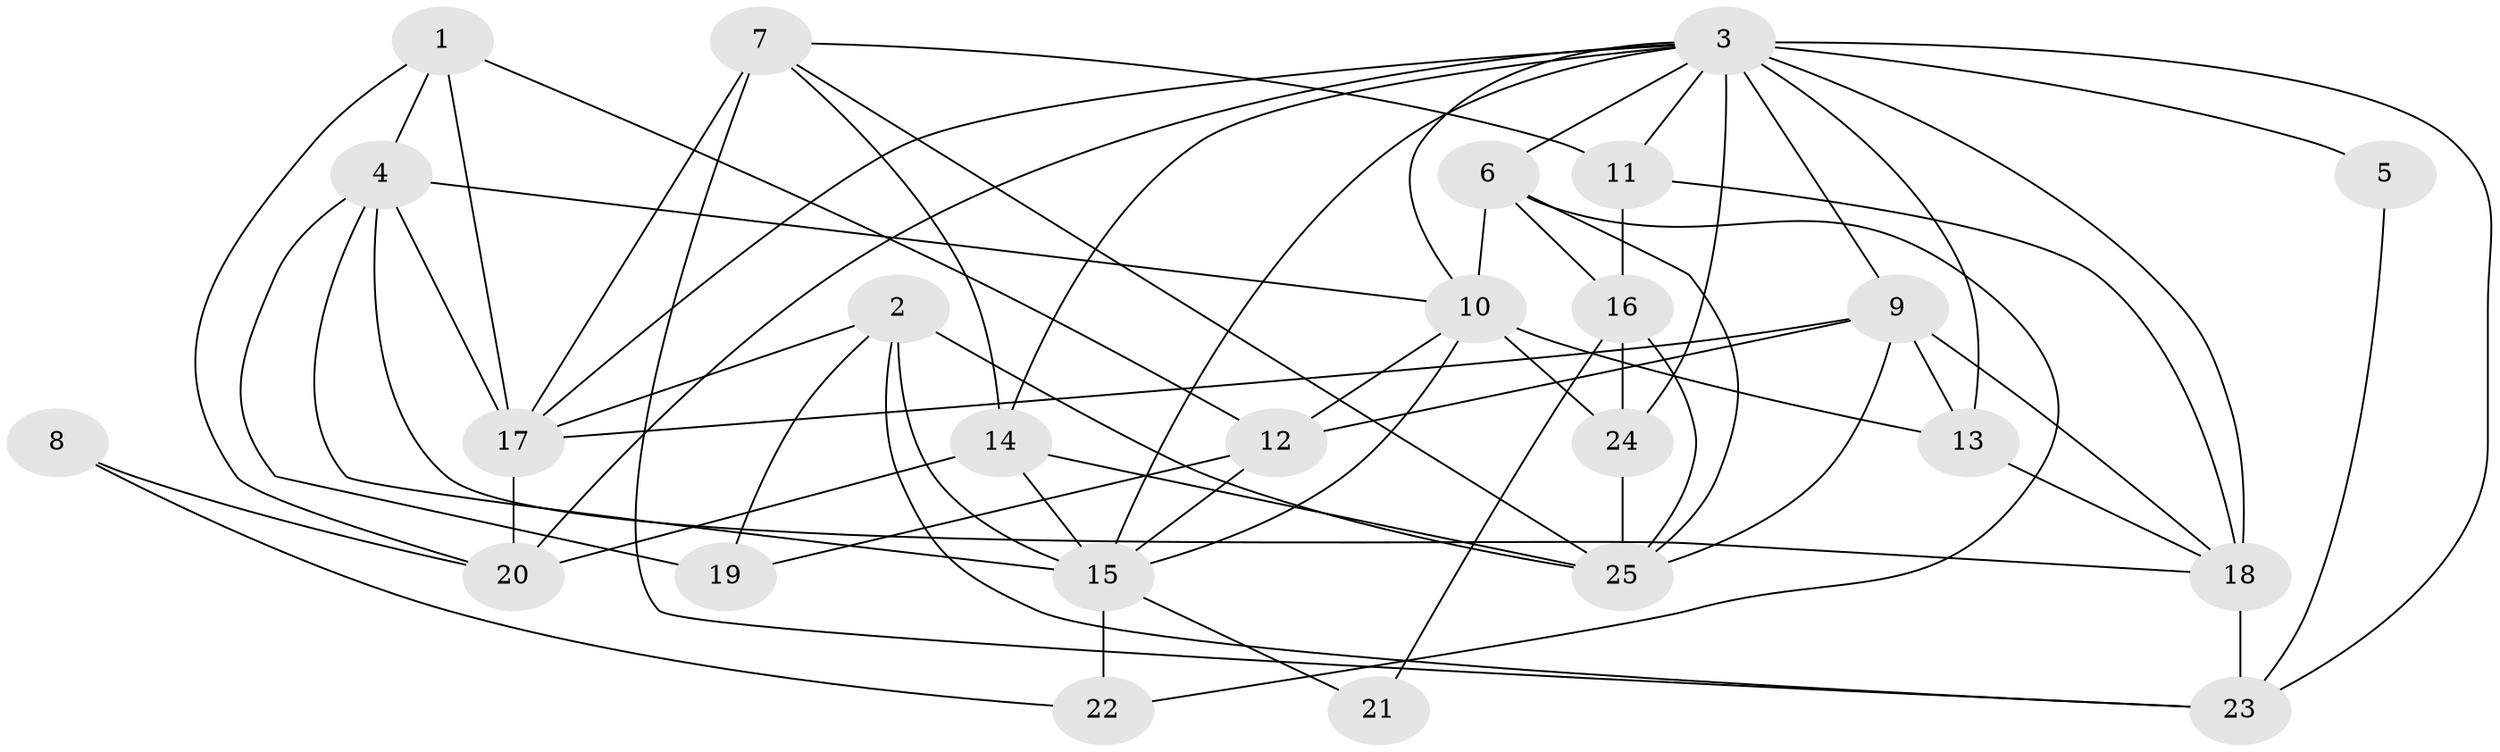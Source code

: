 // original degree distribution, {7: 0.06, 6: 0.06, 5: 0.18, 4: 0.34, 3: 0.24, 2: 0.12}
// Generated by graph-tools (version 1.1) at 2025/26/03/09/25 03:26:11]
// undirected, 25 vertices, 64 edges
graph export_dot {
graph [start="1"]
  node [color=gray90,style=filled];
  1;
  2;
  3;
  4;
  5;
  6;
  7;
  8;
  9;
  10;
  11;
  12;
  13;
  14;
  15;
  16;
  17;
  18;
  19;
  20;
  21;
  22;
  23;
  24;
  25;
  1 -- 4 [weight=1.0];
  1 -- 12 [weight=1.0];
  1 -- 17 [weight=1.0];
  1 -- 20 [weight=1.0];
  2 -- 15 [weight=1.0];
  2 -- 17 [weight=1.0];
  2 -- 19 [weight=1.0];
  2 -- 23 [weight=1.0];
  2 -- 25 [weight=1.0];
  3 -- 5 [weight=1.0];
  3 -- 6 [weight=1.0];
  3 -- 9 [weight=1.0];
  3 -- 10 [weight=1.0];
  3 -- 11 [weight=1.0];
  3 -- 13 [weight=1.0];
  3 -- 14 [weight=1.0];
  3 -- 15 [weight=1.0];
  3 -- 17 [weight=1.0];
  3 -- 18 [weight=4.0];
  3 -- 20 [weight=1.0];
  3 -- 23 [weight=1.0];
  3 -- 24 [weight=2.0];
  4 -- 10 [weight=1.0];
  4 -- 15 [weight=1.0];
  4 -- 17 [weight=1.0];
  4 -- 18 [weight=1.0];
  4 -- 19 [weight=1.0];
  5 -- 23 [weight=1.0];
  6 -- 10 [weight=1.0];
  6 -- 16 [weight=1.0];
  6 -- 22 [weight=1.0];
  6 -- 25 [weight=1.0];
  7 -- 11 [weight=1.0];
  7 -- 14 [weight=1.0];
  7 -- 17 [weight=2.0];
  7 -- 23 [weight=1.0];
  7 -- 25 [weight=1.0];
  8 -- 20 [weight=1.0];
  8 -- 22 [weight=1.0];
  9 -- 12 [weight=1.0];
  9 -- 13 [weight=1.0];
  9 -- 17 [weight=1.0];
  9 -- 18 [weight=1.0];
  9 -- 25 [weight=1.0];
  10 -- 12 [weight=1.0];
  10 -- 13 [weight=1.0];
  10 -- 15 [weight=1.0];
  10 -- 24 [weight=2.0];
  11 -- 16 [weight=1.0];
  11 -- 18 [weight=1.0];
  12 -- 15 [weight=1.0];
  12 -- 19 [weight=1.0];
  13 -- 18 [weight=1.0];
  14 -- 15 [weight=1.0];
  14 -- 20 [weight=1.0];
  14 -- 25 [weight=1.0];
  15 -- 21 [weight=1.0];
  15 -- 22 [weight=2.0];
  16 -- 21 [weight=1.0];
  16 -- 24 [weight=2.0];
  16 -- 25 [weight=1.0];
  17 -- 20 [weight=2.0];
  18 -- 23 [weight=1.0];
  24 -- 25 [weight=1.0];
}
